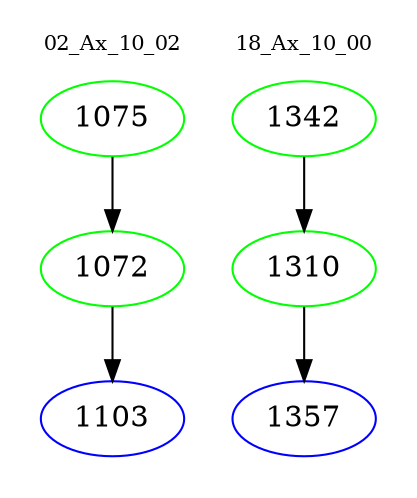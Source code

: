 digraph{
subgraph cluster_0 {
color = white
label = "02_Ax_10_02";
fontsize=10;
T0_1075 [label="1075", color="green"]
T0_1075 -> T0_1072 [color="black"]
T0_1072 [label="1072", color="green"]
T0_1072 -> T0_1103 [color="black"]
T0_1103 [label="1103", color="blue"]
}
subgraph cluster_1 {
color = white
label = "18_Ax_10_00";
fontsize=10;
T1_1342 [label="1342", color="green"]
T1_1342 -> T1_1310 [color="black"]
T1_1310 [label="1310", color="green"]
T1_1310 -> T1_1357 [color="black"]
T1_1357 [label="1357", color="blue"]
}
}
